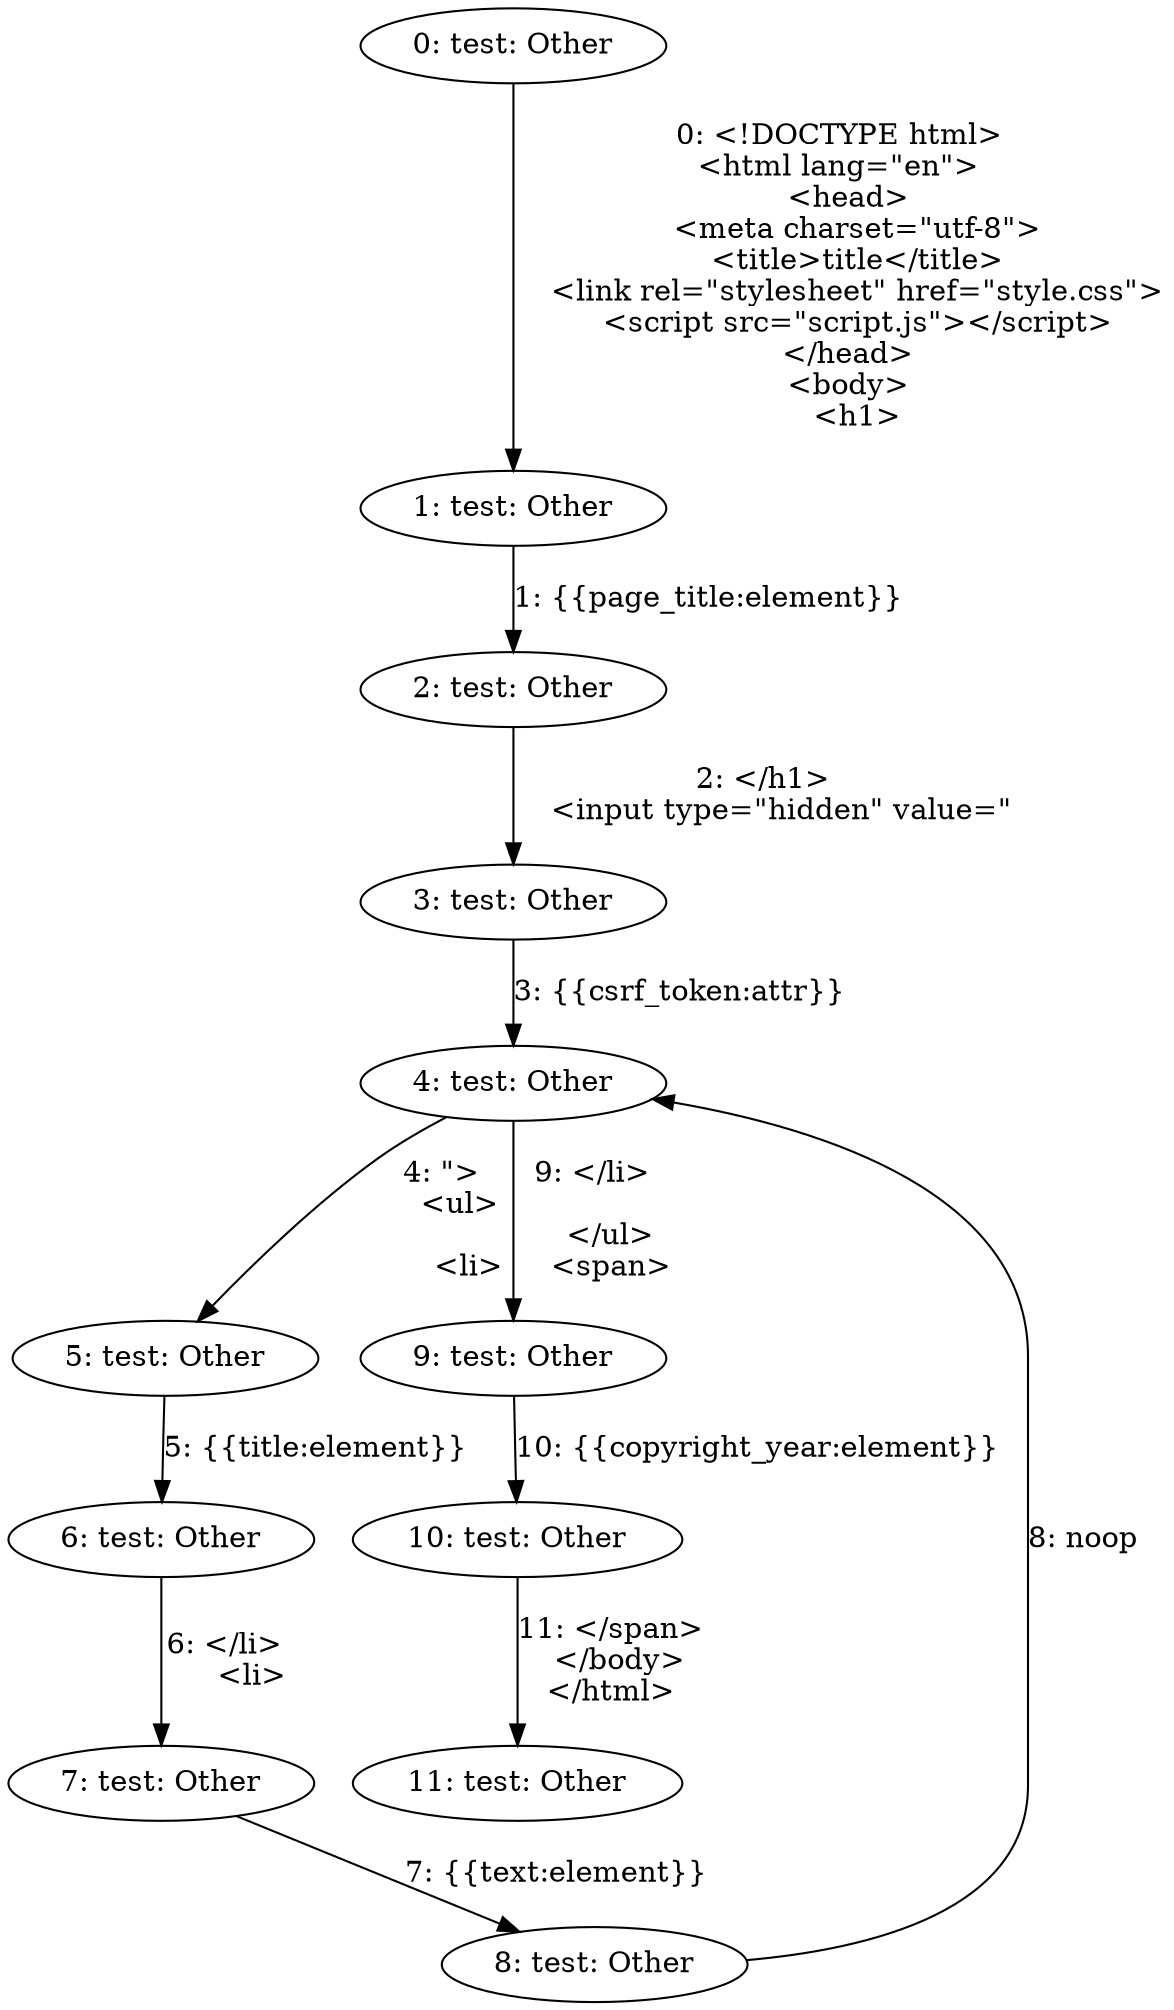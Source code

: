 digraph {
    0 [ label = "0: test: Other"]
    1 [ label = "1: test: Other"]
    2 [ label = "2: test: Other"]
    3 [ label = "3: test: Other"]
    4 [ label = "4: test: Other"]
    5 [ label = "5: test: Other"]
    6 [ label = "6: test: Other"]
    7 [ label = "7: test: Other"]
    8 [ label = "8: test: Other"]
    9 [ label = "9: test: Other"]
    10 [ label = "10: test: Other"]
    11 [ label = "11: test: Other"]
    0 -> 1 [ label = "0: <!DOCTYPE html>
<html lang=\"en\">
  <head>
    <meta charset=\"utf-8\">
    <title>title</title>
    <link rel=\"stylesheet\" href=\"style.css\">
    <script src=\"script.js\"></script>
  </head>
  <body>
    <h1>"]
    1 -> 2 [ label = "1: {{page_title:element}}"]
    2 -> 3 [ label = "2: </h1>
    <input type=\"hidden\" value=\""]
    3 -> 4 [ label = "3: {{csrf_token:attr}}"]
    4 -> 5 [ label = "4: \">
    <ul>
    
      <li>"]
    5 -> 6 [ label = "5: {{title:element}}"]
    6 -> 7 [ label = "6: </li>
      <li>"]
    7 -> 8 [ label = "7: {{text:element}}"]
    8 -> 4 [ label = "8: noop"]
    4 -> 9 [ label = "9: </li>
    
    </ul>
    <span>"]
    9 -> 10 [ label = "10: {{copyright_year:element}}"]
    10 -> 11 [ label = "11: </span>
  </body>
</html>"]
}
